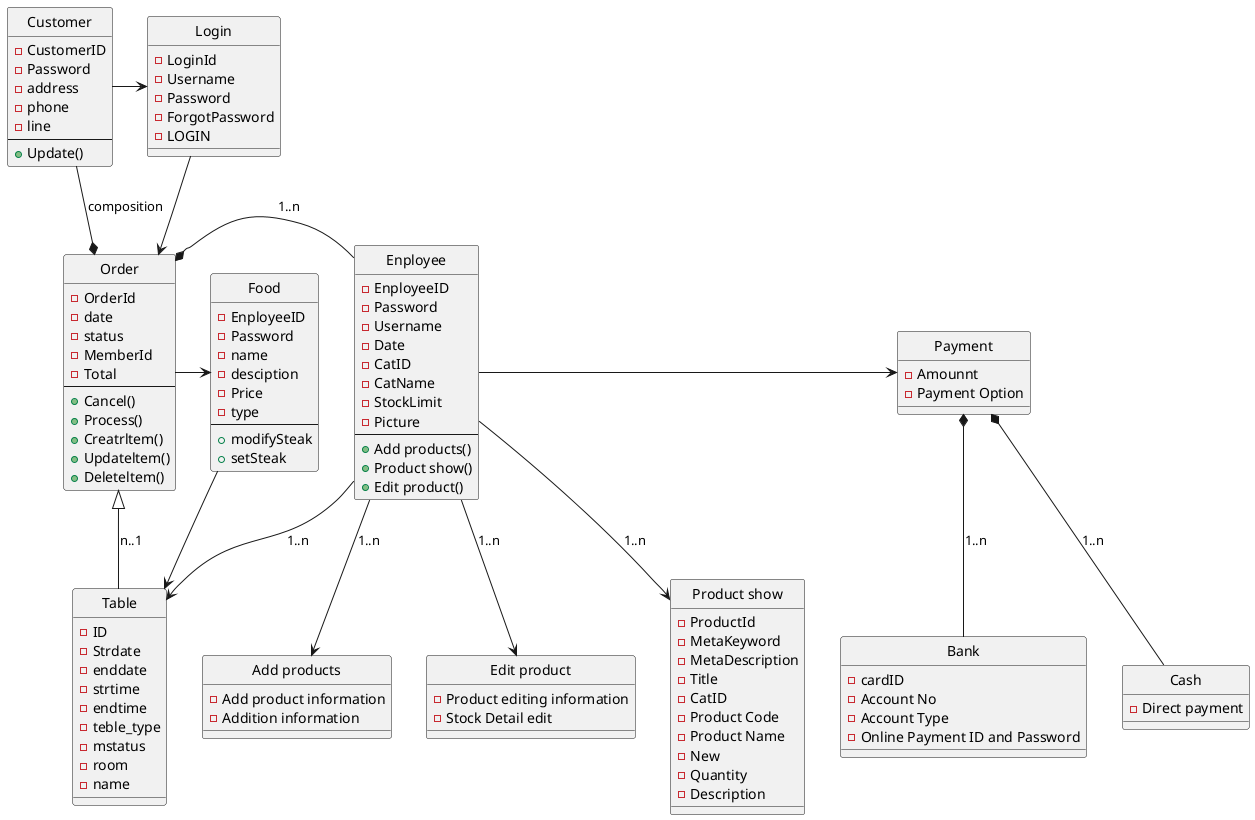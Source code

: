 @startuml
' hide the spot
hide circle

entity "Enployee" as e01 {
  -EnployeeID
  -Password
  -Username
  -Date
  -CatID
  -CatName
  -StockLimit
  -Picture
  --
  +Add products()
  +Product show()
  +Edit product()
}

entity "Add products" as e02 {
  - Add product information
  - Addition information
}

entity "Edit product" as e03 {
  - Product editing information
  - Stock Detail edit
}
entity "Product show" as e04 {
  -ProductId
  -MetaKeyword
  -MetaDescription
  -Title
  -CatID
  -Product Code
  -Product Name
  -New
  -Quantity
  -Description
}
entity "Order" as e05 {
  -OrderId
  -date
  -status
  -MemberId
  -Total
  --
  +Cancel()
  +Process()
  +Creatrltem()
  +Updateltem()
  +Deleteltem()
}
entity "Customer" as e06 {
  -CustomerID
  -Password
  -address
  -phone
  -line
  --
  +Update()
}

entity "Food" as e09 {
  -EnployeeID
  -Password
  -name
  -desciption
  -Price
  -type
  --
  +modifySteak
  +setSteak
}
entity "Payment" as e10 {
  -Amounnt
  -Payment Option
}
entity "Bank" as e11 {
  -cardID
  -Account No
  -Account Type
  -Online Payment ID and Password
}

entity "Table" as e13 {
  -ID
  -Strdate
  -enddate
  -strtime
  -endtime
  -teble_type
  -mstatus
  -room
  -name
}
entity "Login" as e14 {
  -LoginId
  -Username
  -Password
  -ForgotPassword
  -LOGIN
}
entity "Cash" as e15 {
  - Direct payment
}

e01 --> e02 : 1..n
e01 --> e03 : 1..n
e01 --> e04 : 1..n
e05 *- e01 : 1..n
e06 --*  e05 : composition
e05 -> e09 
e01 -> e10
e10 *-- e11 : 1..n
e01 --> e13 : 1..n
e05 <|-- e13 : n..1
e06 -> e14
e14 --> e05
e10 *-- e15 : 1..n
e09 --> e13
@enduml